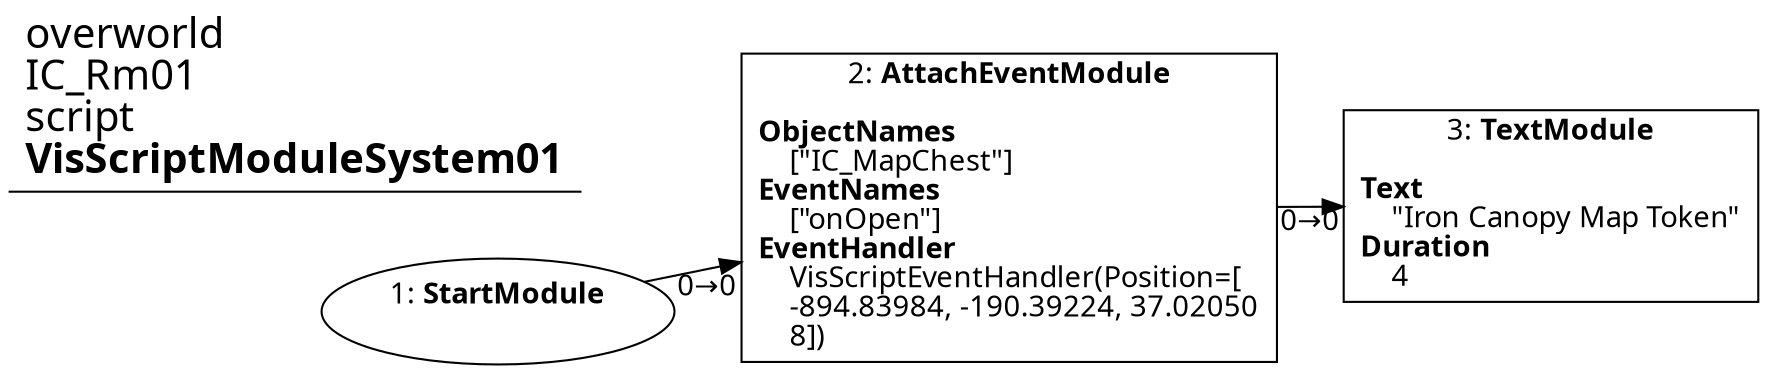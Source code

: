 digraph {
    layout = fdp;
    overlap = prism;
    sep = "+16";
    splines = spline;

    node [ shape = box ];

    graph [ fontname = "Segoe UI" ];
    node [ fontname = "Segoe UI" ];
    edge [ fontname = "Segoe UI" ];

    1 [ label = <1: <b>StartModule</b><br/><br/>> ];
    1 [ shape = oval ]
    1 [ pos = "0.256,-0.21100001!" ];
    1 -> 2 [ label = "0→0" ];

    2 [ label = <2: <b>AttachEventModule</b><br/><br/><b>ObjectNames</b><br align="left"/>    [&quot;IC_MapChest&quot;]<br align="left"/><b>EventNames</b><br align="left"/>    [&quot;onOpen&quot;]<br align="left"/><b>EventHandler</b><br align="left"/>    VisScriptEventHandler(Position=[<br align="left"/>    -894.83984, -190.39224, 37.02050<br align="left"/>    8])<br align="left"/>> ];
    2 [ pos = "0.39600003,-0.21100001!" ];
    2 -> 3 [ label = "0→0" ];

    3 [ label = <3: <b>TextModule</b><br/><br/><b>Text</b><br align="left"/>    &quot;Iron Canopy Map Token&quot;<br align="left"/><b>Duration</b><br align="left"/>    4<br align="left"/>> ];
    3 [ pos = "0.647,-0.21100001!" ];

    title [ pos = "0.25500003,-0.21000001!" ];
    title [ shape = underline ];
    title [ label = <<font point-size="20">overworld<br align="left"/>IC_Rm01<br align="left"/>script<br align="left"/><b>VisScriptModuleSystem01</b><br align="left"/></font>> ];
}
